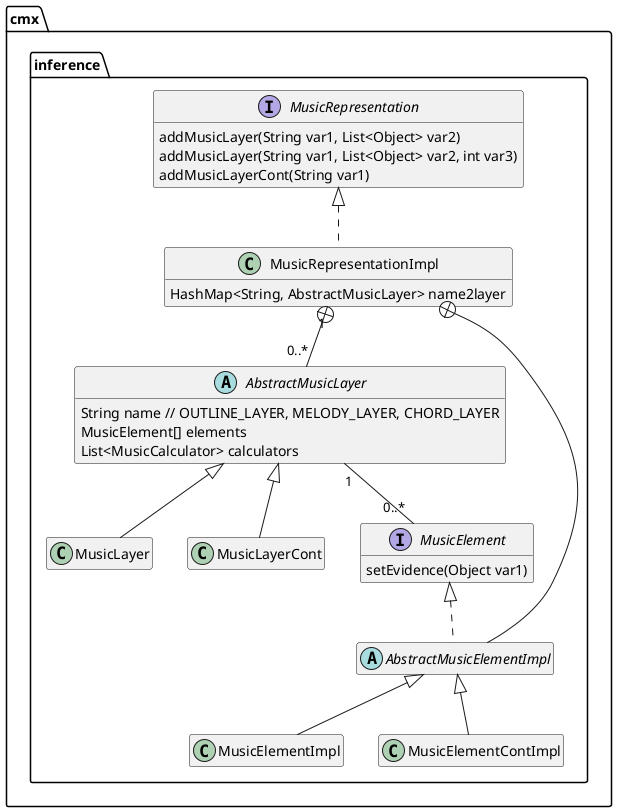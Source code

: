 @startuml
'https://plantuml.com/class-diagram
hide empty members

package "cmx" {
    package "inference" {
        interface MusicRepresentation {
            addMusicLayer(String var1, List<Object> var2)
            addMusicLayer(String var1, List<Object> var2, int var3)
            addMusicLayerCont(String var1)
        }
        class MusicRepresentationImpl implements MusicRepresentation {
            HashMap<String, AbstractMusicLayer> name2layer
        }
        abstract class AbstractMusicLayer {
            String name // OUTLINE_LAYER, MELODY_LAYER, CHORD_LAYER
            MusicElement[] elements
            List<MusicCalculator> calculators
        }
        class MusicLayer extends cmx.inference.AbstractMusicLayer
        class MusicLayerCont extends cmx.inference.AbstractMusicLayer
        interface MusicElement {
            setEvidence(Object var1)
        }
        abstract class AbstractMusicElementImpl implements cmx.inference.MusicElement
        class MusicElementImpl extends cmx.inference.AbstractMusicElementImpl
        class MusicElementContImpl extends cmx.inference.AbstractMusicElementImpl
    }
}

MusicRepresentationImpl "1" +-- "0..*" AbstractMusicLayer
MusicRepresentationImpl +-- AbstractMusicElementImpl
AbstractMusicLayer "1" -- "0..*" MusicElement

'abstract class JamSketchEngineAbstract implements JamSketchEngine {
'    OUTLINE_LAYER: String = "curve"
'    MELODY_LAYER: String = "melody"
'    CHORD_LAYER: String = "chord"
'}
'
'class JamSketchEngineX implements JamSketchEngineAbstract{}
'JamSketchEngineX --> MusicRepresentation : addMusicLayer(MELODY_LAYER, Object[])
'JamSketchEngineX --> MusicRepresentation : addMusicLayer(CHORD_LAYER, Object[], division)
'JamSketchEngineX --> MusicRepresentation : addMusicLayerCont(OUTLINE_LAYER)

@enduml